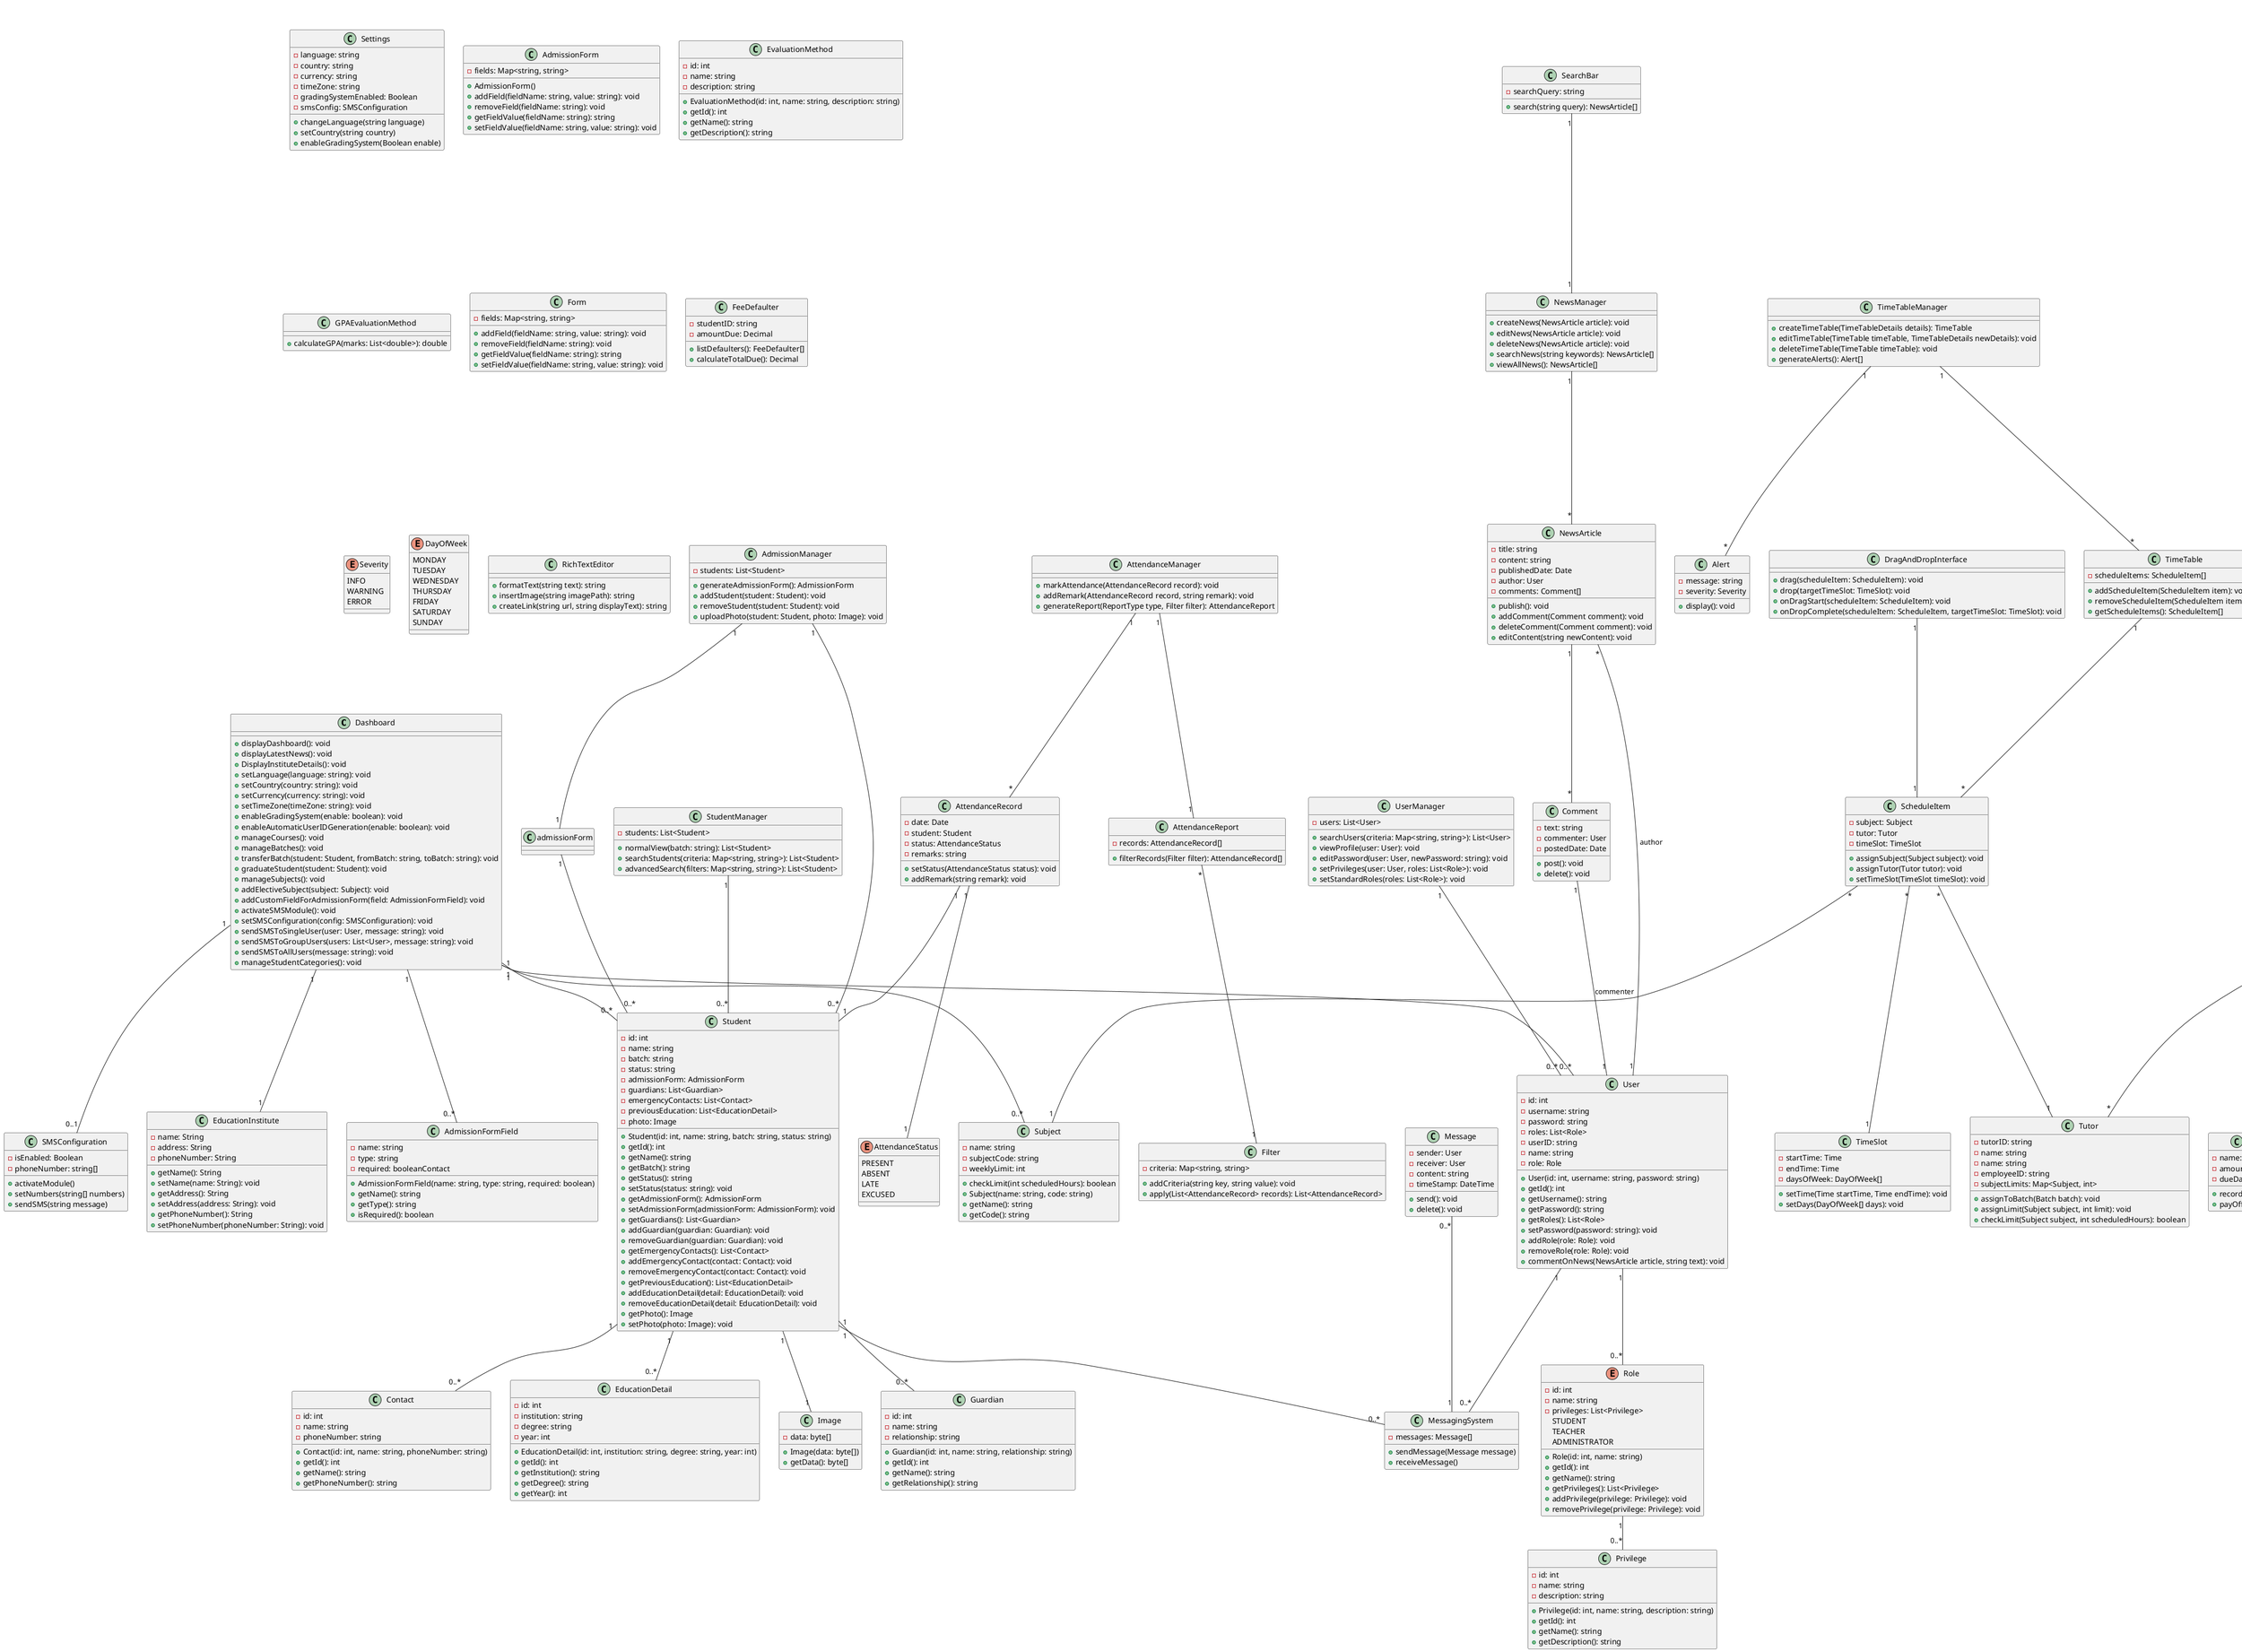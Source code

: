 @startuml InstituteManagementSystem

class Dashboard {
    + displayDashboard(): void
    + displayLatestNews(): void
    + DisplayInstituteDetails(): void 
    + setLanguage(language: string): void
    + setCountry(country: string): void
    + setCurrency(currency: string): void
    + setTimeZone(timeZone: string): void
    + enableGradingSystem(enable: boolean): void
    + enableAutomaticUserIDGeneration(enable: boolean): void
    + manageCourses(): void
    + manageBatches(): void
    + transferBatch(student: Student, fromBatch: string, toBatch: string): void
    + graduateStudent(student: Student): void
    + manageSubjects(): void
    + addElectiveSubject(subject: Subject): void
    + addCustomFieldForAdmissionForm(field: AdmissionFormField): void
    + activateSMSModule(): void
    + setSMSConfiguration(config: SMSConfiguration): void
    + sendSMSToSingleUser(user: User, message: string): void
    + sendSMSToGroupUsers(users: List<User>, message: string): void
    + sendSMSToAllUsers(message: string): void
    + manageStudentCategories(): void
}

class EducationInstitute {
  - name: String
  - address: String
  - phoneNumber: String

  + getName(): String
  + setName(name: String): void
  + getAddress(): String
  + setAddress(address: String): void
  + getPhoneNumber(): String
  + setPhoneNumber(phoneNumber: String): void
}

class AdmissionFormField {
    - name: string
    - type: string
    - required: booleanContact
    + AdmissionFormField(name: string, type: string, required: boolean)
    + getName(): string
    + getType(): string
    + isRequired(): boolean
}

' class SMSConfiguration {
'     - senderID: string
'     - apiKey: string
'     - apiSecret: string
'     - countryCode: string
'     + SMSConfiguration(senderID: string, apiKey: string, apiSecret: string, countryCode: string)
'     + getSenderID(): string
'     + getAPIKey(): string
'     + getAPISecret(): string
'     + getCountryCode(): string
' }





class Settings {
    -language: string
    -country: string
    -currency: string
    -timeZone: string
    -gradingSystemEnabled: Boolean
    -smsConfig: SMSConfiguration
    +changeLanguage(string language)
    +setCountry(string country)
    +enableGradingSystem(Boolean enable)
}

class SMSConfiguration {
    -isEnabled: Boolean
    -phoneNumber: string[]
    +activateModule()
    +setNumbers(string[] numbers)
    +sendSMS(string message)
}

class Student {
    - id: int
    - name: string
    - batch: string
    - status: string
    - admissionForm: AdmissionForm
    - guardians: List<Guardian>
    - emergencyContacts: List<Contact>
    - previousEducation: List<EducationDetail>
    - photo: Image

    + Student(id: int, name: string, batch: string, status: string)
    + getId(): int
    + getName(): string
    + getBatch(): string
    + getStatus(): string
    + setStatus(status: string): void
    + getAdmissionForm(): AdmissionForm
    + setAdmissionForm(admissionForm: AdmissionForm): void
    + getGuardians(): List<Guardian>
    + addGuardian(guardian: Guardian): void
    + removeGuardian(guardian: Guardian): void
    + getEmergencyContacts(): List<Contact>
    + addEmergencyContact(contact: Contact): void
    + removeEmergencyContact(contact: Contact): void
    + getPreviousEducation(): List<EducationDetail>
    + addEducationDetail(detail: EducationDetail): void
    + removeEducationDetail(detail: EducationDetail): void
    + getPhoto(): Image
    + setPhoto(photo: Image): void

}

class AdmissionForm {
    - fields: Map<string, string>
    + AdmissionForm()
    + addField(fieldName: string, value: string): void
    + removeField(fieldName: string): void
    + getFieldValue(fieldName: string): string
    + setFieldValue(fieldName: string, value: string): void
}

class Guardian {
    - id: int
    - name: string
    - relationship: string
    + Guardian(id: int, name: string, relationship: string)
    + getId(): int
    + getName(): string
    + getRelationship(): string
}

class Contact {
    - id: int
    - name: string
    - phoneNumber: string
    + Contact(id: int, name: string, phoneNumber: string)
    + getId(): int
    + getName(): string
    + getPhoneNumber(): string
}

class EducationDetail {
    - id: int
    - institution: string
    - degree: string
    - year: int
    + EducationDetail(id: int, institution: string, degree: string, year: int)
    + getId(): int
    + getInstitution(): string
    + getDegree(): string
    + getYear(): int
}


class Image {
    - data: byte[]
    + Image(data: byte[])
    + getData(): byte[]
}

class AdmissionManager {
    - students: List<Student>
    + generateAdmissionForm(): AdmissionForm
    + addStudent(student: Student): void
    + removeStudent(student: Student): void
    + uploadPhoto(student: Student, photo: Image): void
}



class StudentManager {
    - students: List<Student>
    + normalView(batch: string): List<Student>
    + searchStudents(criteria: Map<string, string>): List<Student>
    + advancedSearch(filters: Map<string, string>): List<Student>
}





class Exam {
    - id: int
    - name: string
    - type: string
    - grade: string
    - marks: double
    - date: Date
    + Exam(id: int, name: string, type: string, grade: string, marks: double, date: Date)
    + getId(): int
    + getName(): string
    + getType(): string
    + getGrade(): string
    + getMarks(): double
    + getDate(): Date
}



class ExamGroup {
    - id: int
    - name: string
    - exams: List<Exam>
    + ExamGroup(id: int, name: string)
    + getId(): int
    + getName(): string
    + addExam(exam: Exam): void
    + removeExam(exam: Exam): void
    + getExams(): List<Exam>
}

class Report {
    - id: int
    - exam: Exam
    - data: string
    + Report(id: int, exam: Exam, data: string)
    + getId(): int
    + getExam(): Exam
    + getData(): string
    + generateReport(): string
}

class ReportCenter {
    - reports: List<Report>
    + generateReport(exam: Exam): Report
    + viewReport(report: Report): void
    + viewStatisticalReport(report: Report): void
    + viewGraphicalReport(report: Report): void
}

class EvaluationMethod {
    - id: int
    - name: string
    - description: string
    + EvaluationMethod(id: int, name: string, description: string)
    + getId(): int
    + getName(): string
    + getDescription(): string
}

class GPAEvaluationMethod {
    + calculateGPA(marks: List<double>): double
}

' class CCEEvaluationMethod {
'     + calculateCCE(marks: List<double>): double
' }

' class CWAEvaluationMethod {
'     + calculateCWA(marks: List<double>): double
' }



class User {
    - id: int
    - username: string
    - password: string
    - roles: List<Role>
    + User(id: int, username: string, password: string)
    + getId(): int
    + getUsername(): string
    + getPassword(): string
    + getRoles(): List<Role>
    + setPassword(password: string): void
    + addRole(role: Role): void
    + removeRole(role: Role): void  
}

class Role {
    - id: int
    - name: string
    - privileges: List<Privilege>
    + Role(id: int, name: string)
    + getId(): int
    + getName(): string
    + getPrivileges(): List<Privilege>
    + addPrivilege(privilege: Privilege): void
    + removePrivilege(privilege: Privilege): void
}

class Privilege {
    - id: int
    - name: string
    - description: string
    + Privilege(id: int, name: string, description: string)
    + getId(): int
    + getName(): string
    + getDescription(): string
}

class UserManager {
    - users: List<User>
    + searchUsers(criteria: Map<string, string>): List<User>
    + viewProfile(user: User): void
    + editPassword(user: User, newPassword: string): void
    + setPrivileges(user: User, roles: List<Role>): void
    + setStandardRoles(roles: List<Role>): void
}




class Employee {
    - id: int
    - name: string
    - designation: string
    - department: string
    - salary: double
    - hireDate: Date
    - leaveBalance: int
    - isApproved: boolean
    + Employee(id: int, name: string, designation: string, department: string, salary: double, hireDate: Date)
    + getId(): int
    + getName(): string
    + getDesignation(): string
    + getDepartment(): string
    + getSalary(): double
    + getHireDate(): Date
    + getLeaveBalance(): int
    + isApproved(): boolean
    + setSalary(salary: double): void
    + requestLeave(days: int): void
    + approveLeave(): void
    + rejectLeave(): void
}

class Payroll {
    - employee: Employee
    - month: int
    - year: int
    - basicSalary: double
    - allowances: double
    - deductions: double
    + Payroll(employee: Employee, month: int, year: int, basicSalary: double, allowances: double, deductions: double)
    + getEmployee(): Employee
    + getMonth(): int
    + getYear(): int
    + getBasicSalary(): double
    + getAllowances(): double
    + getDeductions(): double
    + calculateNetSalary(): double
}

class LeaveManagement {
    - employee: Employee
    - leaveType: string
    - leaveStartDate: Date
    - leaveEndDate: Date
    - status: string
    + LeaveManagement(employee: Employee, leaveType: string, leaveStartDate: Date, leaveEndDate: Date)
    + getEmployee(): Employee
    + getLeaveType(): string
    + getLeaveStartDate(): Date
    + getLeaveEndDate(): Date
    + getStatus(): string
    + setStatus(status: string): void
}

class HRManager {
    - employees: List<Employee>
    - payrolls: List<Payroll>
    - leaves: List<LeaveManagement>
    + admitEmployee(employeeData: Map<string, string>): void
    + updateEmployeeDetails(employeeId: int, newData: Map<string, string>): void
    + removeEmployee(employeeId: int): void
    + generateCustomAdmissionForm(employeeId: int): Form
    + addPayroll(employee: Employee, month: int, year: int, basicSalary: double, allowances: double, deductions: double): void
    + generateCustomPayrollForm(payrollId: int): Form
    + approvePayslip(payrollId: int): void
    + rejectPayslip(payrollId: int): void
    + searchEmployee(criteria: Map<string, string>): List<Employee>
    + searchPayroll(criteria: Map<string, string>): List<Payroll>
    + searchLeave(criteria: Map<string, string>): List<LeaveManagement>
}

class Form {
    - fields: Map<string, string>
    + addField(fieldName: string, value: string): void
    + removeField(fieldName: string): void
    + getFieldValue(fieldName: string): string
    + setFieldValue(fieldName: string, value: string): void
}



class AttendanceManager {
    +markAttendance(AttendanceRecord record): void
    +addRemark(AttendanceRecord record, string remark): void
    +generateReport(ReportType type, Filter filter): AttendanceReport
}

class AttendanceRecord {
    -date: Date
    -student: Student
    -status: AttendanceStatus
    -remarks: string
    +setStatus(AttendanceStatus status): void
    +addRemark(string remark): void
}


class AttendanceReport {
    -records: AttendanceRecord[]
    +filterRecords(Filter filter): AttendanceRecord[]
}

class Filter {
    -criteria: Map<string, string>
    +addCriteria(string key, string value): void
    +apply(List<AttendanceRecord> records): List<AttendanceRecord>
}

enum AttendanceStatus {
    PRESENT
    ABSENT
    LATE
    EXCUSED
}

' Relationships



class FinanceManager {
    +createFee(FeeDetails details): void
    +recordExpense(Expense expense): void
    +recordIncome(Income income): void
    +generateReport(ReportType type): Report
    +approvePayslip(Payslip payslip): void
    +manageAssets(Asset asset): void
    +manageLiabilities(Liability liability): void
    +recordDonation(Donation donation): void
    +assignTutorToBatch(Tutor tutor, Batch batch): void
}

class Fee {
    -amount: Decimal
    -dueDate: Date
    -classification: string
    +pay(): void
    +updateDueDate(Date date): void
    +classify(string classification): void
}

class FeeCollectionSystem {
    -collectionDates: Date[]
    +setCollectionDate(Date date): void
    +getCollectionDates(): Date[]
}

class FeeDefaulter {
    -studentID: string
    -amountDue: Decimal
    +listDefaulters(): FeeDefaulter[]
    +calculateTotalDue(): Decimal
}

class Expense {
    -category: string
    -amount: Decimal
    -date: Date
    +record(): void
}

class Income {
    -source: string
    -amount: Decimal
    -date: Date
    +record(): void
}

class ReportGenerator {
    +generateFeeReport(): Report
    +generateExpenseReport(): Report
    +generateIncomeReport(): Report
    +generateFinancialStatement(): Report
}

class Transaction {
    -amount: Decimal
    -transactionDate: Date
    -type: string
    +execute(): void
}

class Payslip {
    -employeeID: string
    -amount: Decimal
    -status: string
    +approve(): void
    +reject(): void
}

class Asset {
    -name: string
    -value: Decimal
    -category: string
    +addAsset(): void
    +depreciateAsset(Decimal percentage): void
}

class Liability {
    -name: string
    -amount: Decimal
    -dueDate: Date
    +recordLiability(): void
    +payOff(): void
}

class Donation {
    -donorName: string
    -amount: Decimal
    -purpose: string
    +recordDonation(): void
}

class Tutor {
    -tutorID: string
    -name: string
    +assignToBatch(Batch batch): void
}






class MessagingSystem {
    -messages: Message[]
    +sendMessage(Message message)
    +receiveMessage()
}

class Message {
  - sender: User
  - receiver: User
  - content: string
  - timeStamp: DateTime

  + send(): void
  + delete(): void
}

class TimeTableManager {
    +createTimeTable(TimeTableDetails details): TimeTable
    +editTimeTable(TimeTable timeTable, TimeTableDetails newDetails): void
    +deleteTimeTable(TimeTable timeTable): void
    +generateAlerts(): Alert[]
}

class TimeTable {
    -scheduleItems: ScheduleItem[]
    +addScheduleItem(ScheduleItem item): void
    +removeScheduleItem(ScheduleItem item): void
    +getScheduleItems(): ScheduleItem[]
}

class ScheduleItem {
    -subject: Subject
    -tutor: Tutor
    -timeSlot: TimeSlot
    +assignSubject(Subject subject): void
    +assignTutor(Tutor tutor): void
    +setTimeSlot(TimeSlot timeSlot): void
}

class Subject {
    -name: string
    -subjectCode: string
    -weeklyLimit: int
    +checkLimit(int scheduledHours): boolean
    + Subject(name: string, code: string)
    + getName(): string
    + getCode(): string
}

class Tutor {
    -name: string
    -employeeID: string
    -subjectLimits: Map<Subject, int>
    +assignLimit(Subject subject, int limit): void
    +checkLimit(Subject subject, int scheduledHours): boolean
}

class TimeSlot {
    -startTime: Time
    -endTime: Time
    -daysOfWeek: DayOfWeek[]
    +setTime(Time startTime, Time endTime): void
    +setDays(DayOfWeek[] days): void
}

class Alert {
    -message: string
    -severity: Severity
    +display(): void
}

class DragAndDropInterface {
    +drag(scheduleItem: ScheduleItem): void
    +drop(targetTimeSlot: TimeSlot): void
    +onDragStart(scheduleItem: ScheduleItem): void
    +onDropComplete(scheduleItem: ScheduleItem, targetTimeSlot: TimeSlot): void
}

enum Severity {
    INFO
    WARNING
    ERROR
}

enum DayOfWeek {
    MONDAY
    TUESDAY
    WEDNESDAY
    THURSDAY
    FRIDAY
    SATURDAY
    SUNDAY
}

' Relationships



class NewsManager {
    +createNews(NewsArticle article): void
    +editNews(NewsArticle article): void
    +deleteNews(NewsArticle article): void
    +searchNews(string keywords): NewsArticle[]
    +viewAllNews(): NewsArticle[]
}

class NewsArticle {
    -title: string
    -content: string
    -publishedDate: Date
    -author: User
    -comments: Comment[]
    +publish(): void
    +addComment(Comment comment): void
    +deleteComment(Comment comment): void
    +editContent(string newContent): void
}

class Comment {
    -text: string
    -commenter: User
    -postedDate: Date
    +post(): void
    +delete(): void
}

class RichTextEditor {
    +formatText(string text): string
    +insertImage(string imagePath): string
    +createLink(string url, string displayText): string
}

class SearchBar {
    -searchQuery: string
    +search(string query): NewsArticle[]
}

class User {
    -userID: string
    -name: string
    -role: Role
    +commentOnNews(NewsArticle article, string text): void
}

enum Role {
    STUDENT
    TEACHER
    ADMINISTRATOR
}

' Relationships

Dashboard "1" -- "0..*" AdmissionFormField
Dashboard "1" -- "0..1" SMSConfiguration
Dashboard "1" -- "0..*" Student
Dashboard "1" -- "0..*" Subject
Dashboard "1" -- "0..*" User
Dashboard "1" -- "1" EducationInstitute

Student "1" -- "0..*" Guardian
Student "1" -- "0..*" Contact
Student "1" -- "0..*" EducationDetail
Student "1" -- "1" Image
Student "1" -- "0..*" MessagingSystem

AdmissionManager "1" -- "0..*" Student
AdmissionManager "1" -- "1" admissionForm
admissionForm "1" -- "0..*" Student


StudentManager "1" -- "0..*" Student

ExamGroup "1" -- "0..*" Exam
Report "1" -- "0..1" Exam
ReportCenter "1" -- "0..*" Report

ExamManager "1" -- "*" Exam : manages >
Exam "1" -- "1" ExamReport : has >
ExamReport "1" -- "*" EvaluationMethodResult : includes >

User "1" -- "0..*" MessagingSystem
User "1" -- "0..*" Role
Role "1" -- "0..*" Privilege
UserManager "1" -- "0..*" User


Employee "1" -- "0..*" Payroll
Employee "1" -- "0..*" LeaveManagement
HRManager "1" -- "0..*" Employee
HRManager "1" -- "0..*" Payroll



AttendanceManager "1" -- "*" AttendanceRecord
AttendanceRecord "1" -- "1" Student
AttendanceManager "1" -- "1" AttendanceReport
AttendanceReport "*" -- "1" Filter
AttendanceRecord "1" -- "1" AttendanceStatus



FinanceManager "1" -- "*" Fee
FinanceManager "1" -- "*" Expense
FinanceManager "1" -- "*" Income
FinanceManager "1" -- "*" ReportGenerator
FinanceManager "1" -- "*" Transaction
FinanceManager "1" -- "*" Payslip
FinanceManager "1" -- "*" Asset
FinanceManager "1" -- "*" Liability
FinanceManager "1" -- "*" Donation
FinanceManager "1" -- "*" Tutor
FinanceManager "1" -- "1" FeeCollectionSystem


TimeTableManager "1" -- "*" TimeTable
TimeTable "1" -- "*" ScheduleItem
ScheduleItem "*" -- "1" Subject
ScheduleItem "*" -- "1" Tutor
ScheduleItem "*" -- "1" TimeSlot
TimeTableManager "1" -- "*" Alert
DragAndDropInterface "1" -- "1" ScheduleItem




NewsManager "1" -- "*" NewsArticle
NewsArticle "1" -- "*" Comment
NewsArticle "*" -- "1" User: "author"
Comment "1" -- "1" User: "commenter"
SearchBar "1" -- "1" NewsManager

Message "0..*" -- "1" MessagingSystem






@enduml





 
